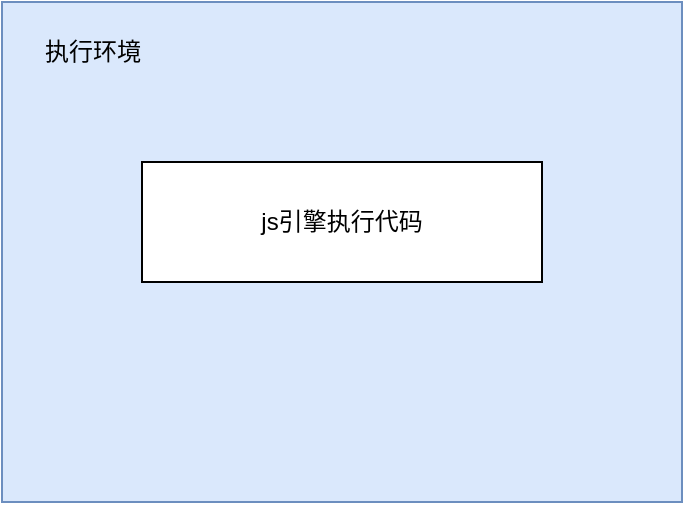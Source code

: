 <mxfile version="20.4.0" type="github">
  <diagram id="36_fxG8ySibFkuu9BOoL" name="第 1 页">
    <mxGraphModel dx="1550" dy="835" grid="1" gridSize="10" guides="1" tooltips="1" connect="1" arrows="1" fold="1" page="1" pageScale="1" pageWidth="827" pageHeight="1169" math="0" shadow="0">
      <root>
        <mxCell id="0" />
        <mxCell id="1" parent="0" />
        <mxCell id="vMIxTg4AMXhMY5ZGAqC1-1" value="" style="rounded=0;whiteSpace=wrap;html=1;fillColor=#dae8fc;strokeColor=#6c8ebf;" vertex="1" parent="1">
          <mxGeometry x="210" y="290" width="340" height="250" as="geometry" />
        </mxCell>
        <mxCell id="vMIxTg4AMXhMY5ZGAqC1-2" value="执行环境" style="text;html=1;align=center;verticalAlign=middle;resizable=0;points=[];autosize=1;strokeColor=none;fillColor=none;" vertex="1" parent="1">
          <mxGeometry x="220" y="300" width="70" height="30" as="geometry" />
        </mxCell>
        <mxCell id="vMIxTg4AMXhMY5ZGAqC1-4" value="js引擎执行代码" style="rounded=0;whiteSpace=wrap;html=1;" vertex="1" parent="1">
          <mxGeometry x="280" y="370" width="200" height="60" as="geometry" />
        </mxCell>
      </root>
    </mxGraphModel>
  </diagram>
</mxfile>
